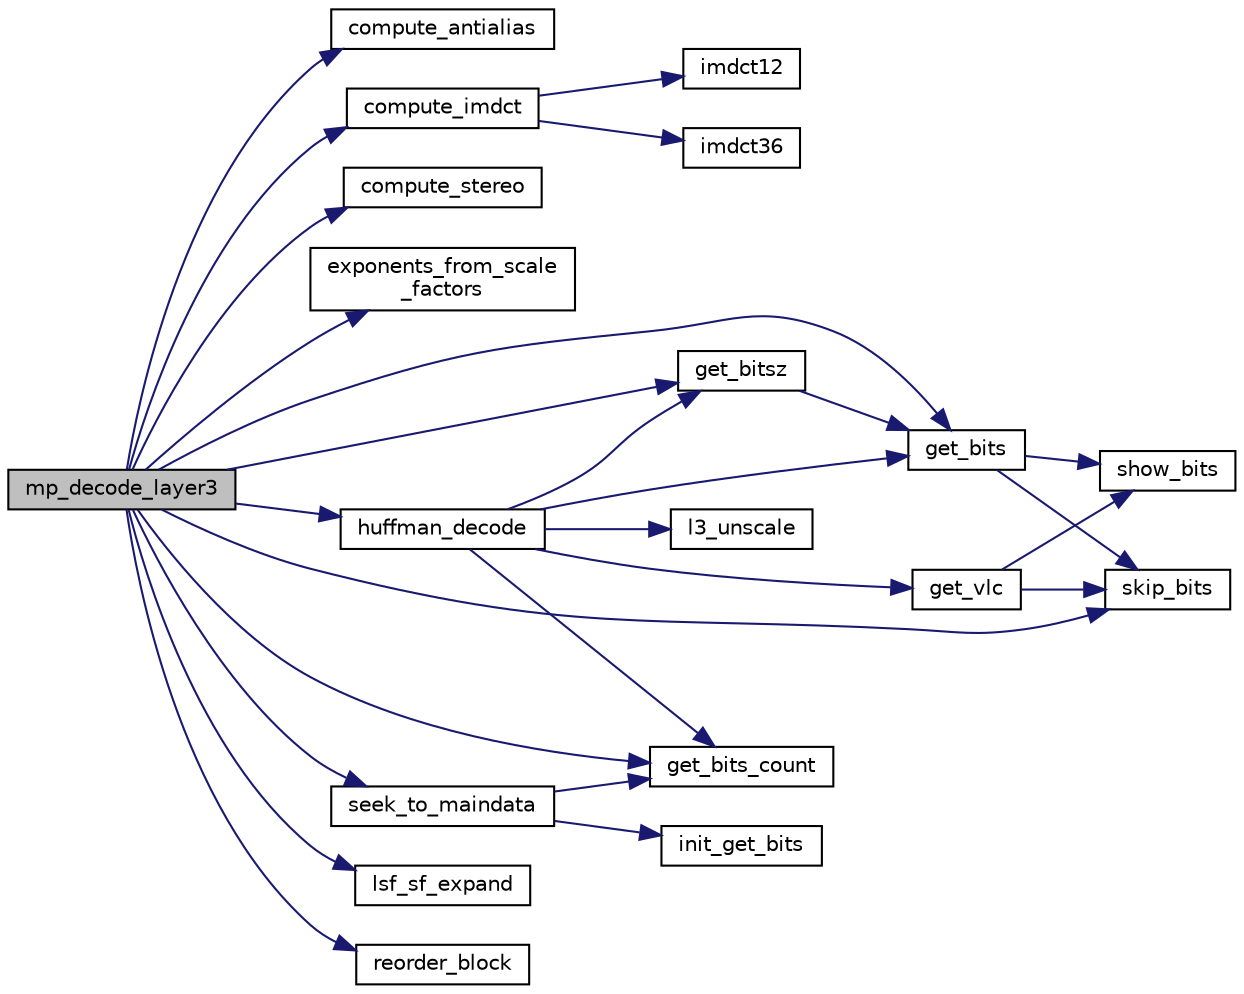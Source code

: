 digraph "mp_decode_layer3"
{
  bgcolor="transparent";
  edge [fontname="Helvetica",fontsize="10",labelfontname="Helvetica",labelfontsize="10"];
  node [fontname="Helvetica",fontsize="10",shape=record];
  rankdir="LR";
  Node1 [label="mp_decode_layer3",height=0.2,width=0.4,color="black", fillcolor="grey75", style="filled", fontcolor="black"];
  Node1 -> Node2 [color="midnightblue",fontsize="10",style="solid",fontname="Helvetica"];
  Node2 [label="compute_antialias",height=0.2,width=0.4,color="black",URL="$mpaudec_8c.html#aeb64a1031552d0031c4b3e32e5260ff3"];
  Node1 -> Node3 [color="midnightblue",fontsize="10",style="solid",fontname="Helvetica"];
  Node3 [label="compute_imdct",height=0.2,width=0.4,color="black",URL="$mpaudec_8c.html#acf918d4b847c8a23d9cb38db467c7483"];
  Node3 -> Node4 [color="midnightblue",fontsize="10",style="solid",fontname="Helvetica"];
  Node4 [label="imdct12",height=0.2,width=0.4,color="black",URL="$mpaudec_8c.html#a537c21d3e9b6a3435fd1dd884145b853"];
  Node3 -> Node5 [color="midnightblue",fontsize="10",style="solid",fontname="Helvetica"];
  Node5 [label="imdct36",height=0.2,width=0.4,color="black",URL="$mpaudec_8c.html#a8e0f45791456c07ffa41f0dacd94f152"];
  Node1 -> Node6 [color="midnightblue",fontsize="10",style="solid",fontname="Helvetica"];
  Node6 [label="compute_stereo",height=0.2,width=0.4,color="black",URL="$mpaudec_8c.html#a34bde35be4bc67de1fd03285c3729de4"];
  Node1 -> Node7 [color="midnightblue",fontsize="10",style="solid",fontname="Helvetica"];
  Node7 [label="exponents_from_scale\l_factors",height=0.2,width=0.4,color="black",URL="$mpaudec_8c.html#a19901913c3051acd8692540101edd707"];
  Node1 -> Node8 [color="midnightblue",fontsize="10",style="solid",fontname="Helvetica"];
  Node8 [label="get_bits",height=0.2,width=0.4,color="black",URL="$bits_8c.html#a4c9accf71fe52dba23187e83252f2459"];
  Node8 -> Node9 [color="midnightblue",fontsize="10",style="solid",fontname="Helvetica"];
  Node9 [label="show_bits",height=0.2,width=0.4,color="black",URL="$bits_8c.html#a1ab74f16c44ad8762a384924368175e7"];
  Node8 -> Node10 [color="midnightblue",fontsize="10",style="solid",fontname="Helvetica"];
  Node10 [label="skip_bits",height=0.2,width=0.4,color="black",URL="$bits_8c.html#aea74eea48a18a3731b052ac530f6afce"];
  Node1 -> Node11 [color="midnightblue",fontsize="10",style="solid",fontname="Helvetica"];
  Node11 [label="get_bits_count",height=0.2,width=0.4,color="black",URL="$bits_8c.html#aa3797eab0bbe953c41e8a070aa3a4dbc"];
  Node1 -> Node12 [color="midnightblue",fontsize="10",style="solid",fontname="Helvetica"];
  Node12 [label="get_bitsz",height=0.2,width=0.4,color="black",URL="$mpaudec_8c.html#a3bb107475a04ad73ab8f45dd8f1dbc44"];
  Node12 -> Node8 [color="midnightblue",fontsize="10",style="solid",fontname="Helvetica"];
  Node1 -> Node13 [color="midnightblue",fontsize="10",style="solid",fontname="Helvetica"];
  Node13 [label="huffman_decode",height=0.2,width=0.4,color="black",URL="$mpaudec_8c.html#aa123e4d670f1d03b262749f6d2134630"];
  Node13 -> Node8 [color="midnightblue",fontsize="10",style="solid",fontname="Helvetica"];
  Node13 -> Node11 [color="midnightblue",fontsize="10",style="solid",fontname="Helvetica"];
  Node13 -> Node12 [color="midnightblue",fontsize="10",style="solid",fontname="Helvetica"];
  Node13 -> Node14 [color="midnightblue",fontsize="10",style="solid",fontname="Helvetica"];
  Node14 [label="get_vlc",height=0.2,width=0.4,color="black",URL="$bits_8c.html#ad9d1cef202cce95b0fd843505647ae2c"];
  Node14 -> Node9 [color="midnightblue",fontsize="10",style="solid",fontname="Helvetica"];
  Node14 -> Node10 [color="midnightblue",fontsize="10",style="solid",fontname="Helvetica"];
  Node13 -> Node15 [color="midnightblue",fontsize="10",style="solid",fontname="Helvetica"];
  Node15 [label="l3_unscale",height=0.2,width=0.4,color="black",URL="$mpaudec_8c.html#aa551ba45abc3f6547465227e7c0f084d"];
  Node1 -> Node16 [color="midnightblue",fontsize="10",style="solid",fontname="Helvetica"];
  Node16 [label="lsf_sf_expand",height=0.2,width=0.4,color="black",URL="$mpaudec_8c.html#acafc5e389fb92f6955d3449abd7187b2"];
  Node1 -> Node17 [color="midnightblue",fontsize="10",style="solid",fontname="Helvetica"];
  Node17 [label="reorder_block",height=0.2,width=0.4,color="black",URL="$mpaudec_8c.html#ac3d939325754cbedaaf6bd1300da0f81"];
  Node1 -> Node18 [color="midnightblue",fontsize="10",style="solid",fontname="Helvetica"];
  Node18 [label="seek_to_maindata",height=0.2,width=0.4,color="black",URL="$mpaudec_8c.html#ab3d38c0057af45f5edb7f6dc158ede46"];
  Node18 -> Node11 [color="midnightblue",fontsize="10",style="solid",fontname="Helvetica"];
  Node18 -> Node19 [color="midnightblue",fontsize="10",style="solid",fontname="Helvetica"];
  Node19 [label="init_get_bits",height=0.2,width=0.4,color="black",URL="$bits_8c.html#a82a721f07b4c8c18282532ceeb0b76d3",tooltip="init GetBitContext. "];
  Node1 -> Node10 [color="midnightblue",fontsize="10",style="solid",fontname="Helvetica"];
}
